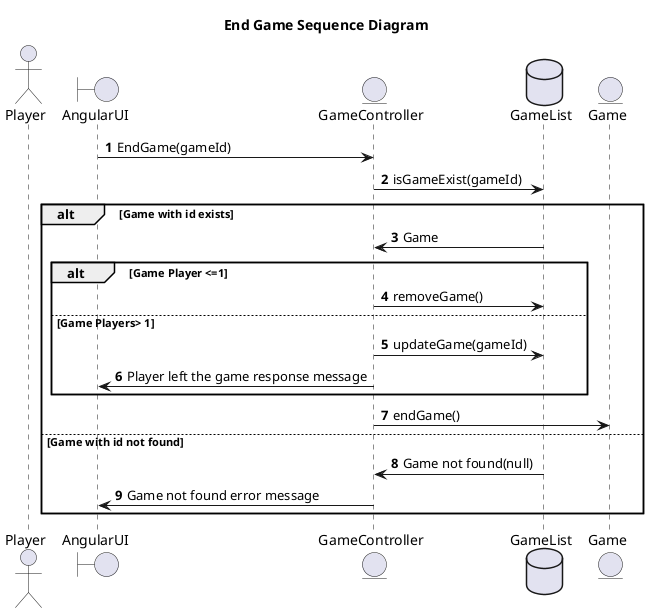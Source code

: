 @startuml

title End Game Sequence Diagram

autonumber
actor Player
boundary AngularUI
entity GameController

AngularUI -> GameController: EndGame(gameId)
database GameList
GameController -> GameList: isGameExist(gameId)
entity Game

alt Game with id exists
    GameList -> GameController: Game
    alt Game Player <=1
        GameController->GameList: removeGame()
    else Game Players> 1
        GameController -> GameList: updateGame(gameId)
        GameController -> AngularUI: Player left the game response message
    end
    GameController -> Game: endGame()
else Game with id not found
    GameList -> GameController: Game not found(null)
    GameController -> AngularUI: Game not found error message
end


@enduml